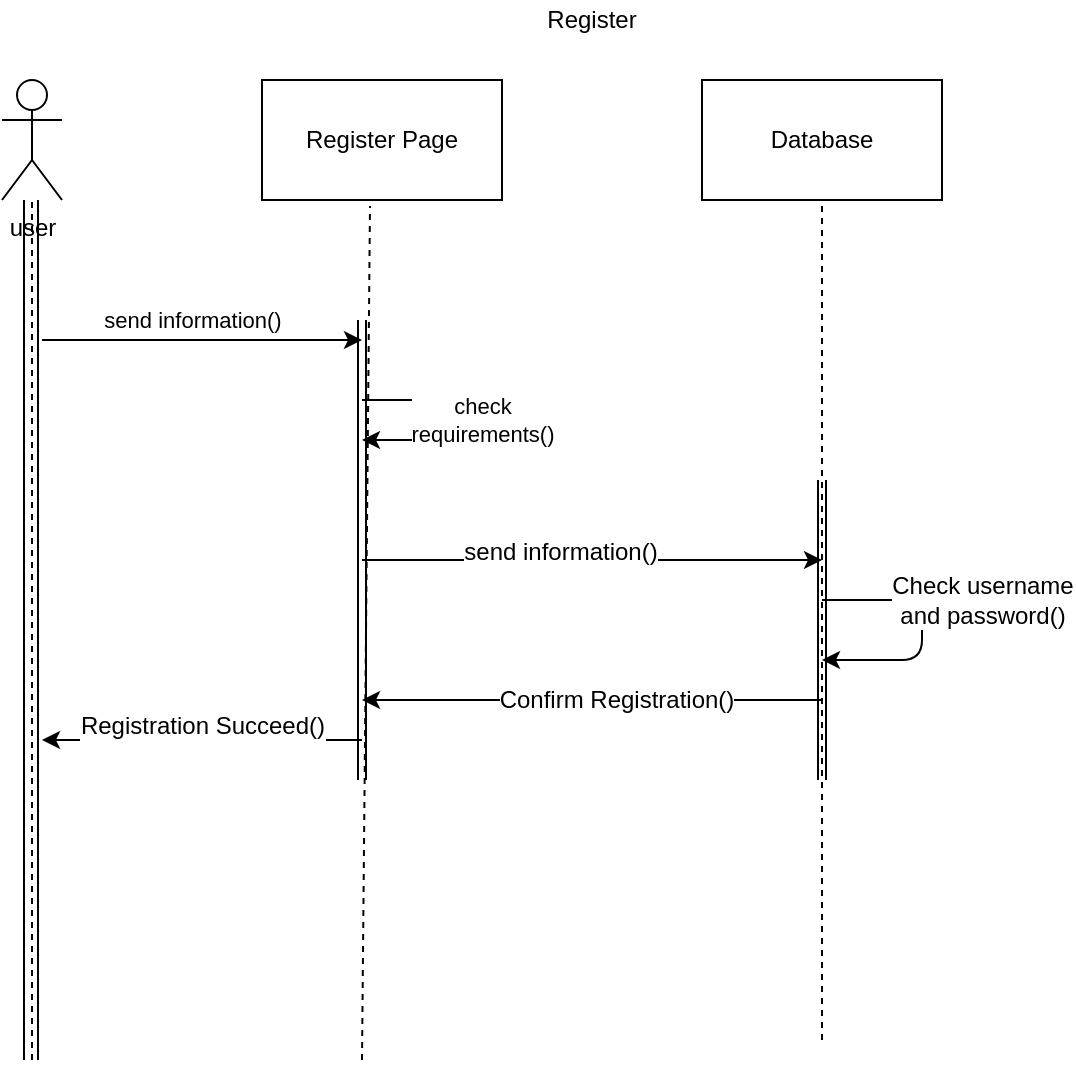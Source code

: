 <mxfile version="10.6.7" type="github"><diagram id="_cFD_KjwrA8QHZflHx_Z" name="Page-1"><mxGraphModel dx="1010" dy="617" grid="1" gridSize="10" guides="1" tooltips="1" connect="1" arrows="1" fold="1" page="1" pageScale="1" pageWidth="850" pageHeight="1100" math="0" shadow="0"><root><mxCell id="0"/><mxCell id="1" parent="0"/><mxCell id="kpwtkXSi2W2xubB1DL-e-1" value="&lt;div&gt;user&lt;/div&gt;&lt;div&gt;&lt;br&gt;&lt;/div&gt;" style="shape=umlActor;verticalLabelPosition=bottom;labelBackgroundColor=#ffffff;verticalAlign=top;html=1;outlineConnect=0;" parent="1" vertex="1"><mxGeometry x="130" y="70" width="30" height="60" as="geometry"/></mxCell><mxCell id="kpwtkXSi2W2xubB1DL-e-2" value="Register" style="text;html=1;strokeColor=none;fillColor=none;align=center;verticalAlign=middle;whiteSpace=wrap;rounded=0;" parent="1" vertex="1"><mxGeometry x="405" y="30" width="40" height="20" as="geometry"/></mxCell><mxCell id="kpwtkXSi2W2xubB1DL-e-3" value="Register Page" style="rounded=0;whiteSpace=wrap;html=1;" parent="1" vertex="1"><mxGeometry x="260" y="70" width="120" height="60" as="geometry"/></mxCell><mxCell id="kpwtkXSi2W2xubB1DL-e-4" value="" style="endArrow=none;dashed=1;html=1;" parent="1" target="kpwtkXSi2W2xubB1DL-e-1" edge="1"><mxGeometry width="50" height="50" relative="1" as="geometry"><mxPoint x="145" y="560" as="sourcePoint"/><mxPoint x="180" y="190" as="targetPoint"/></mxGeometry></mxCell><mxCell id="kpwtkXSi2W2xubB1DL-e-6" value="" style="shape=link;html=1;width=7;" parent="1" edge="1"><mxGeometry width="50" height="50" relative="1" as="geometry"><mxPoint x="144.5" y="560" as="sourcePoint"/><mxPoint x="144.5" y="130" as="targetPoint"/></mxGeometry></mxCell><mxCell id="kpwtkXSi2W2xubB1DL-e-7" value="" style="endArrow=none;dashed=1;html=1;entryX=0.45;entryY=1.05;entryDx=0;entryDy=0;entryPerimeter=0;" parent="1" target="kpwtkXSi2W2xubB1DL-e-3" edge="1"><mxGeometry width="50" height="50" relative="1" as="geometry"><mxPoint x="310" y="560" as="sourcePoint"/><mxPoint x="320" y="320" as="targetPoint"/></mxGeometry></mxCell><mxCell id="kpwtkXSi2W2xubB1DL-e-8" value="send information()" style="endArrow=classic;html=1;" parent="1" edge="1"><mxGeometry x="-0.067" y="10" width="50" height="50" relative="1" as="geometry"><mxPoint x="150" y="200" as="sourcePoint"/><mxPoint x="310" y="200" as="targetPoint"/><mxPoint as="offset"/></mxGeometry></mxCell><mxCell id="kpwtkXSi2W2xubB1DL-e-9" value="" style="shape=link;html=1;" parent="1" edge="1"><mxGeometry width="50" height="50" relative="1" as="geometry"><mxPoint x="310" y="420" as="sourcePoint"/><mxPoint x="310" y="190" as="targetPoint"/></mxGeometry></mxCell><mxCell id="kpwtkXSi2W2xubB1DL-e-11" value="&lt;div&gt;check &lt;br&gt;&lt;/div&gt;&lt;div&gt;requirements()&lt;/div&gt;" style="endArrow=classic;html=1;" parent="1" edge="1"><mxGeometry x="0.2" y="-22" width="50" height="50" relative="1" as="geometry"><mxPoint x="310" y="230" as="sourcePoint"/><mxPoint x="310" y="250" as="targetPoint"/><Array as="points"><mxPoint x="350" y="230"/><mxPoint x="350" y="250"/></Array><mxPoint x="20" y="12" as="offset"/></mxGeometry></mxCell><mxCell id="kpwtkXSi2W2xubB1DL-e-12" value="" style="endArrow=classic;html=1;" parent="1" edge="1"><mxGeometry width="50" height="50" relative="1" as="geometry"><mxPoint x="310" y="310" as="sourcePoint"/><mxPoint x="540" y="310" as="targetPoint"/></mxGeometry></mxCell><mxCell id="kpwtkXSi2W2xubB1DL-e-15" value="send information()" style="text;html=1;resizable=0;points=[];align=center;verticalAlign=middle;labelBackgroundColor=#ffffff;" parent="kpwtkXSi2W2xubB1DL-e-12" vertex="1" connectable="0"><mxGeometry x="-0.144" y="4" relative="1" as="geometry"><mxPoint as="offset"/></mxGeometry></mxCell><mxCell id="kpwtkXSi2W2xubB1DL-e-13" value="Database" style="rounded=0;whiteSpace=wrap;html=1;" parent="1" vertex="1"><mxGeometry x="480" y="70" width="120" height="60" as="geometry"/></mxCell><mxCell id="kpwtkXSi2W2xubB1DL-e-14" value="" style="endArrow=none;dashed=1;html=1;entryX=0.5;entryY=1;entryDx=0;entryDy=0;" parent="1" target="kpwtkXSi2W2xubB1DL-e-13" edge="1"><mxGeometry width="50" height="50" relative="1" as="geometry"><mxPoint x="540" y="550" as="sourcePoint"/><mxPoint x="580" y="220" as="targetPoint"/></mxGeometry></mxCell><mxCell id="kpwtkXSi2W2xubB1DL-e-16" value="" style="shape=link;html=1;" parent="1" edge="1"><mxGeometry width="50" height="50" relative="1" as="geometry"><mxPoint x="540" y="420" as="sourcePoint"/><mxPoint x="540" y="270" as="targetPoint"/></mxGeometry></mxCell><mxCell id="kpwtkXSi2W2xubB1DL-e-17" value="" style="endArrow=classic;html=1;" parent="1" edge="1"><mxGeometry width="50" height="50" relative="1" as="geometry"><mxPoint x="540" y="380" as="sourcePoint"/><mxPoint x="310" y="380" as="targetPoint"/></mxGeometry></mxCell><mxCell id="kpwtkXSi2W2xubB1DL-e-18" value="Confirm Registration()" style="text;html=1;resizable=0;points=[];align=center;verticalAlign=middle;labelBackgroundColor=#ffffff;" parent="kpwtkXSi2W2xubB1DL-e-17" vertex="1" connectable="0"><mxGeometry x="-0.105" relative="1" as="geometry"><mxPoint as="offset"/></mxGeometry></mxCell><mxCell id="kpwtkXSi2W2xubB1DL-e-19" value="" style="endArrow=classic;html=1;" parent="1" edge="1"><mxGeometry width="50" height="50" relative="1" as="geometry"><mxPoint x="310" y="400" as="sourcePoint"/><mxPoint x="150" y="400" as="targetPoint"/></mxGeometry></mxCell><mxCell id="kpwtkXSi2W2xubB1DL-e-20" value="&lt;div&gt;Registration Succeed()&lt;/div&gt;&lt;div&gt;&lt;br&gt;&lt;/div&gt;" style="text;html=1;resizable=0;points=[];align=center;verticalAlign=middle;labelBackgroundColor=#ffffff;direction=west;" parent="kpwtkXSi2W2xubB1DL-e-19" vertex="1" connectable="0"><mxGeometry x="-0.195" y="2" relative="1" as="geometry"><mxPoint x="-16" y="-2" as="offset"/></mxGeometry></mxCell><mxCell id="77NiWKXgzFyJds2NbxOA-1" value="" style="endArrow=classic;html=1;" edge="1" parent="1"><mxGeometry width="50" height="50" relative="1" as="geometry"><mxPoint x="540" y="330" as="sourcePoint"/><mxPoint x="540" y="360" as="targetPoint"/><Array as="points"><mxPoint x="590" y="330"/><mxPoint x="590" y="360"/></Array></mxGeometry></mxCell><mxCell id="77NiWKXgzFyJds2NbxOA-2" value="&lt;div&gt;Check username &lt;br&gt;&lt;/div&gt;&lt;div&gt;and password()&lt;/div&gt;" style="text;html=1;resizable=0;points=[];align=center;verticalAlign=middle;labelBackgroundColor=#ffffff;direction=south;" vertex="1" connectable="0" parent="77NiWKXgzFyJds2NbxOA-1"><mxGeometry x="-0.446" relative="1" as="geometry"><mxPoint x="44" as="offset"/></mxGeometry></mxCell></root></mxGraphModel></diagram></mxfile>